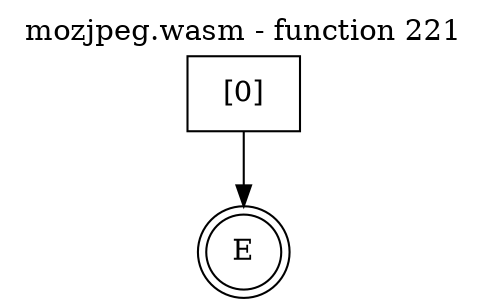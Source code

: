 digraph finite_state_machine {
    label = "mozjpeg.wasm - function 221"
    labelloc =  t
    labelfontsize = 16
    labelfontcolor = black
    labelfontname = "Helvetica"
    node [shape = doublecircle]; E ;
    node [shape = box];
    node [shape=box, color=black, style=solid] 0[label="[0]"]
    0 -> E;
}
